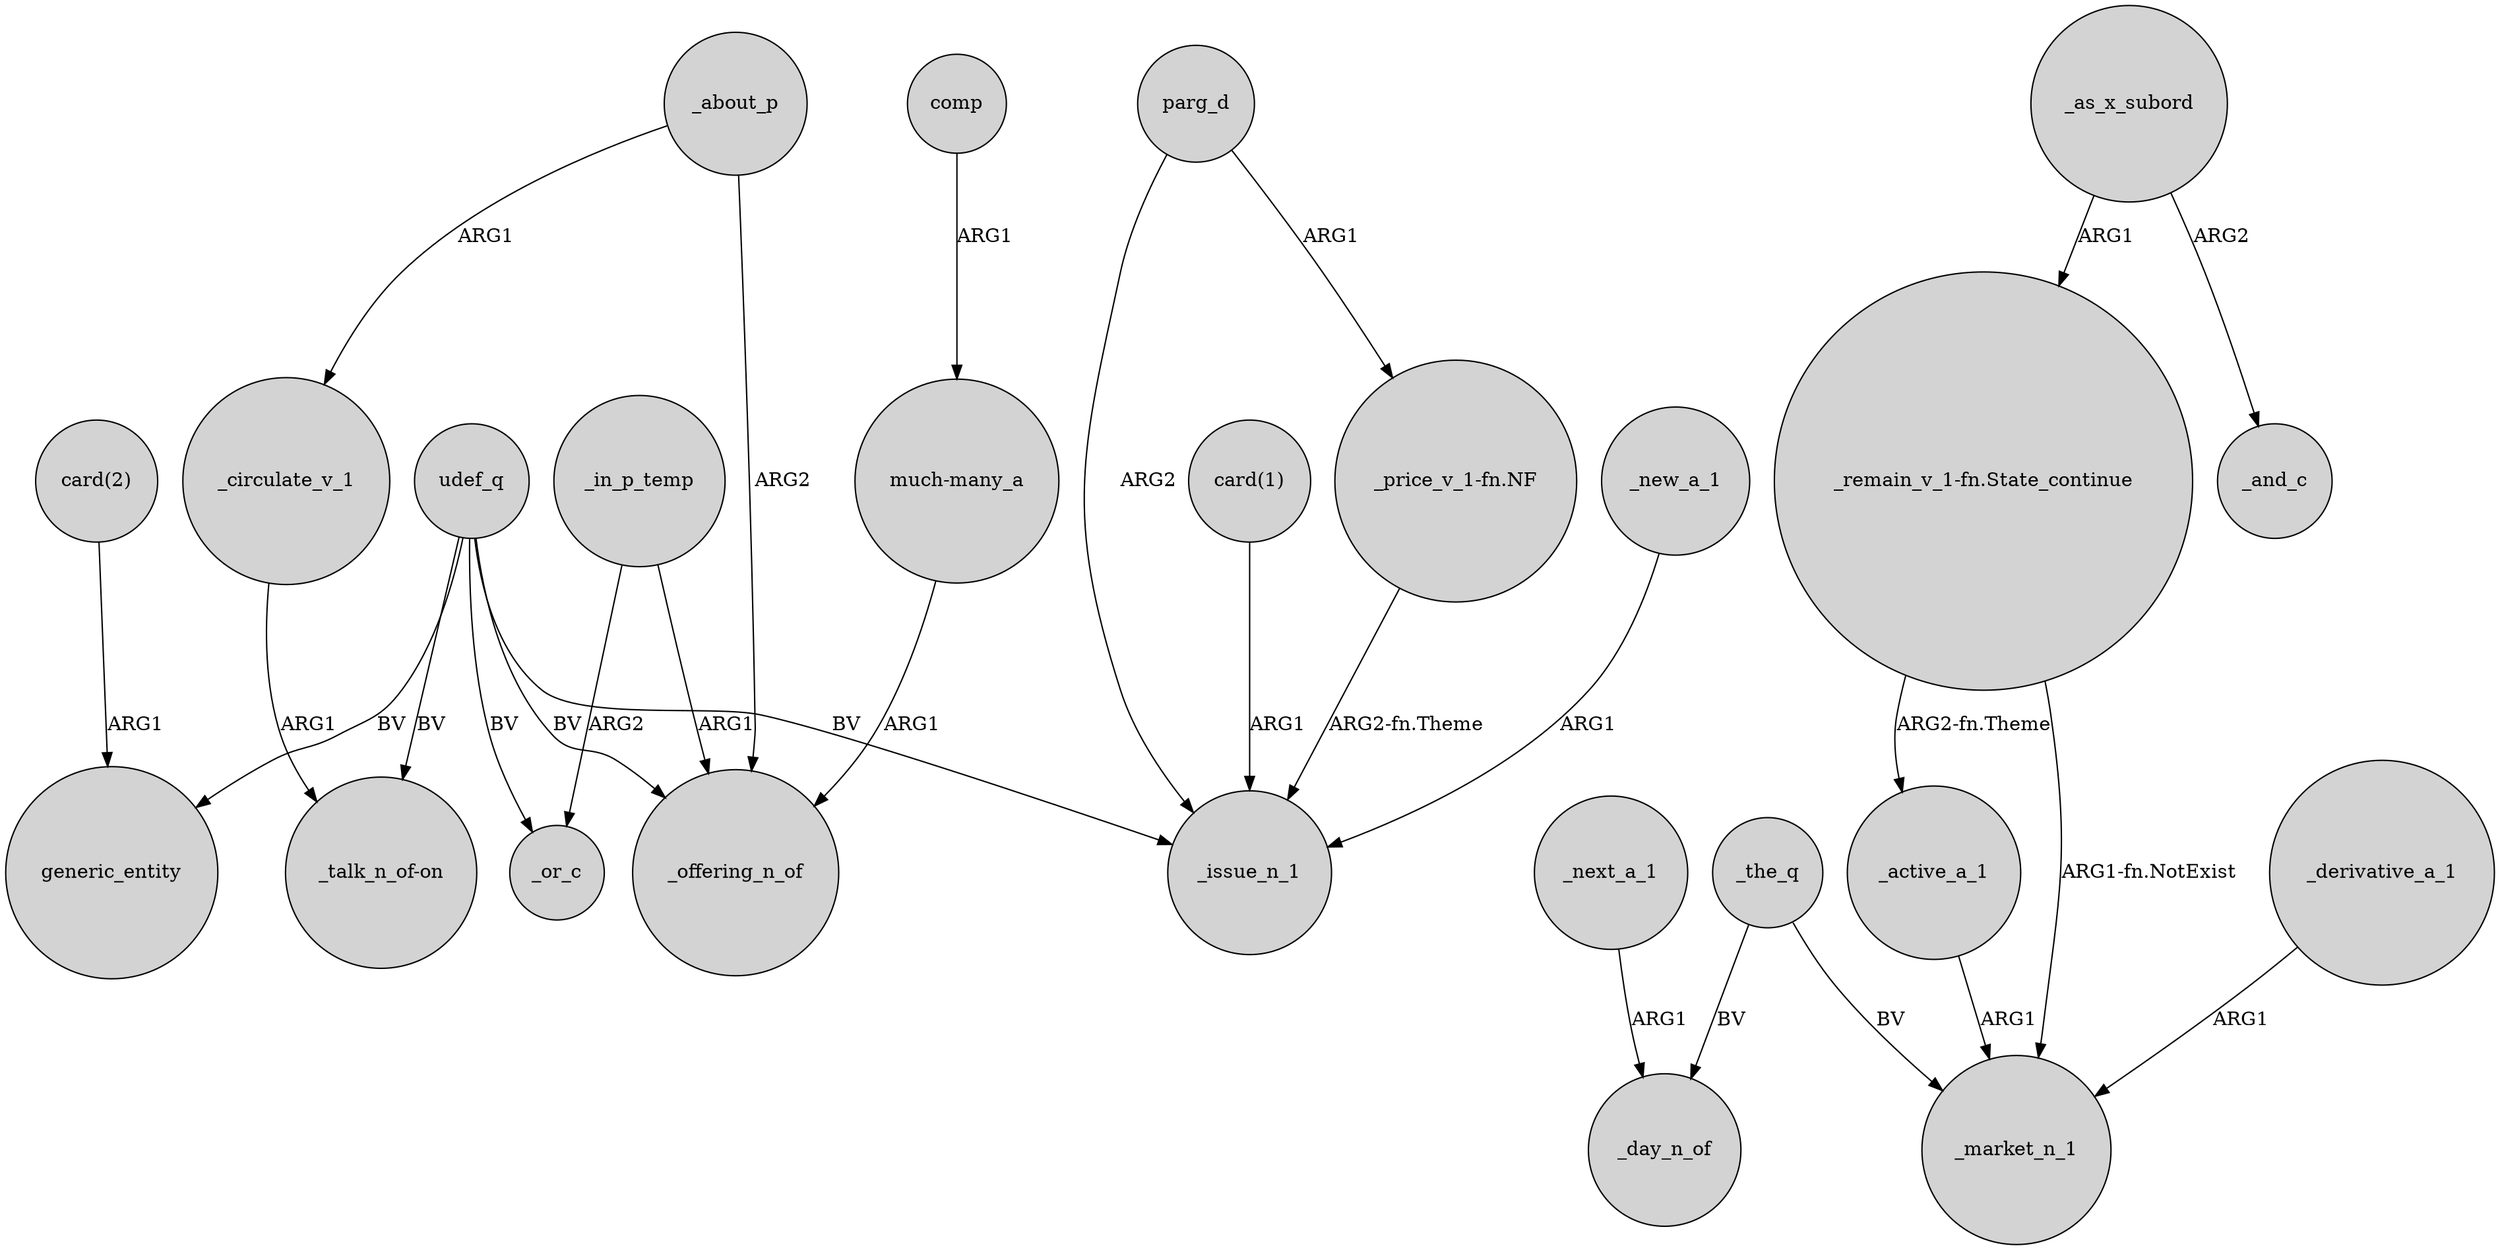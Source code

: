 digraph {
	node [shape=circle style=filled]
	"card(2)" -> generic_entity [label=ARG1]
	_about_p -> _circulate_v_1 [label=ARG1]
	udef_q -> generic_entity [label=BV]
	_in_p_temp -> _or_c [label=ARG2]
	_about_p -> _offering_n_of [label=ARG2]
	"_price_v_1-fn.NF" -> _issue_n_1 [label="ARG2-fn.Theme"]
	udef_q -> _or_c [label=BV]
	"_remain_v_1-fn.State_continue" -> _active_a_1 [label="ARG2-fn.Theme"]
	"much-many_a" -> _offering_n_of [label=ARG1]
	_as_x_subord -> "_remain_v_1-fn.State_continue" [label=ARG1]
	_in_p_temp -> _offering_n_of [label=ARG1]
	_the_q -> _day_n_of [label=BV]
	udef_q -> _offering_n_of [label=BV]
	comp -> "much-many_a" [label=ARG1]
	udef_q -> "_talk_n_of-on" [label=BV]
	"_remain_v_1-fn.State_continue" -> _market_n_1 [label="ARG1-fn.NotExist"]
	"card(1)" -> _issue_n_1 [label=ARG1]
	_as_x_subord -> _and_c [label=ARG2]
	_active_a_1 -> _market_n_1 [label=ARG1]
	udef_q -> _issue_n_1 [label=BV]
	parg_d -> "_price_v_1-fn.NF" [label=ARG1]
	parg_d -> _issue_n_1 [label=ARG2]
	_the_q -> _market_n_1 [label=BV]
	_new_a_1 -> _issue_n_1 [label=ARG1]
	_circulate_v_1 -> "_talk_n_of-on" [label=ARG1]
	_next_a_1 -> _day_n_of [label=ARG1]
	_derivative_a_1 -> _market_n_1 [label=ARG1]
}
